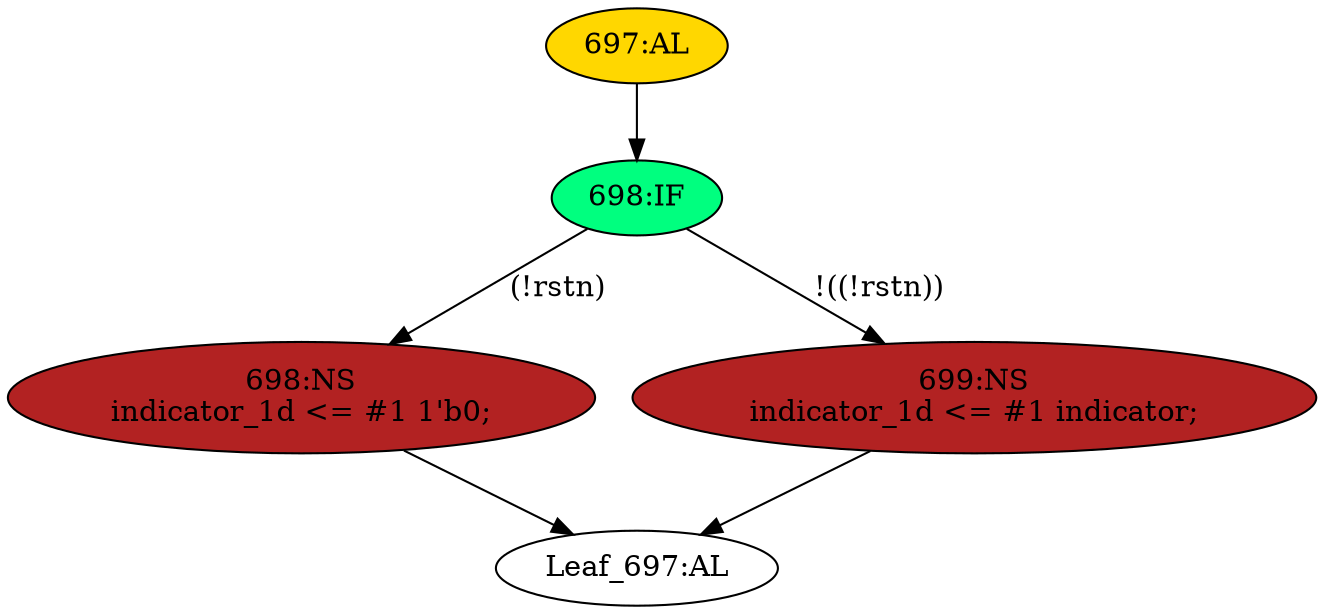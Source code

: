 strict digraph "" {
	node [label="\N"];
	"697:AL"	 [ast="<pyverilog.vparser.ast.Always object at 0x7f9d7db6b790>",
		clk_sens=False,
		fillcolor=gold,
		label="697:AL",
		sens="['sclk', 'rstn']",
		statements="[]",
		style=filled,
		typ=Always,
		use_var="['indicator', 'rstn']"];
	"698:IF"	 [ast="<pyverilog.vparser.ast.IfStatement object at 0x7f9d7db6b290>",
		fillcolor=springgreen,
		label="698:IF",
		statements="[]",
		style=filled,
		typ=IfStatement];
	"697:AL" -> "698:IF"	 [cond="[]",
		lineno=None];
	"698:NS"	 [ast="<pyverilog.vparser.ast.NonblockingSubstitution object at 0x7f9d7db6bd50>",
		fillcolor=firebrick,
		label="698:NS
indicator_1d <= #1 1'b0;",
		statements="[<pyverilog.vparser.ast.NonblockingSubstitution object at 0x7f9d7db6bd50>]",
		style=filled,
		typ=NonblockingSubstitution];
	"Leaf_697:AL"	 [def_var="['indicator_1d']",
		label="Leaf_697:AL"];
	"698:NS" -> "Leaf_697:AL"	 [cond="[]",
		lineno=None];
	"699:NS"	 [ast="<pyverilog.vparser.ast.NonblockingSubstitution object at 0x7f9d7db6b850>",
		fillcolor=firebrick,
		label="699:NS
indicator_1d <= #1 indicator;",
		statements="[<pyverilog.vparser.ast.NonblockingSubstitution object at 0x7f9d7db6b850>]",
		style=filled,
		typ=NonblockingSubstitution];
	"699:NS" -> "Leaf_697:AL"	 [cond="[]",
		lineno=None];
	"698:IF" -> "698:NS"	 [cond="['rstn']",
		label="(!rstn)",
		lineno=698];
	"698:IF" -> "699:NS"	 [cond="['rstn']",
		label="!((!rstn))",
		lineno=698];
}
